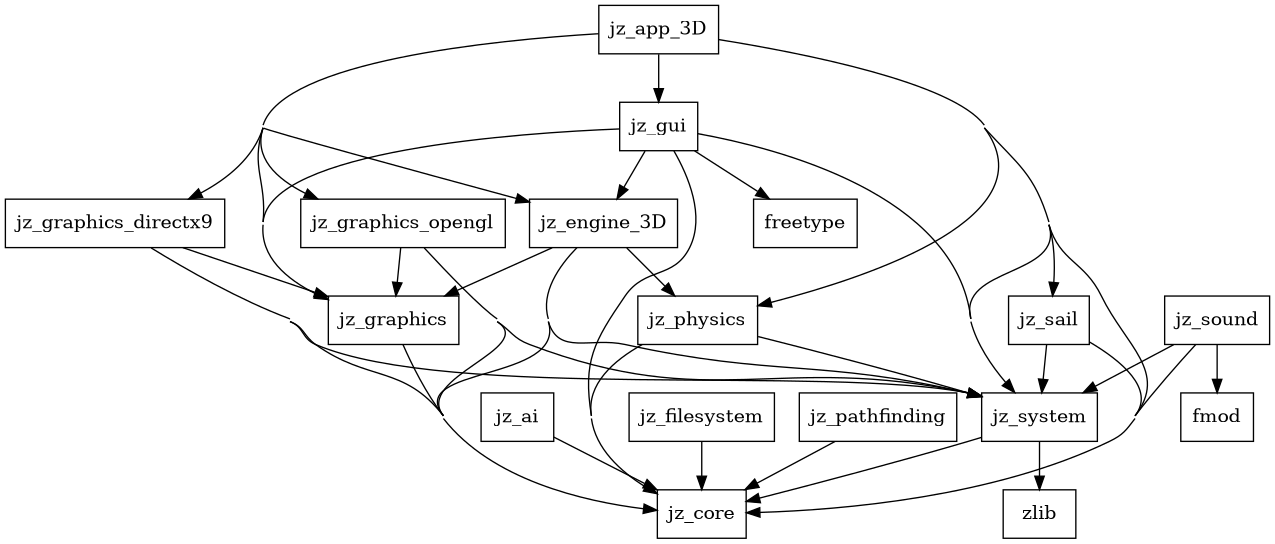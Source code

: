 digraph jz
{
    node [shape = box];
	compound = true;
	concentrate = true;
	size="8.5,11";

    jz_ai -> jz_core;

    jz_app_3D -> jz_core;
    jz_app_3D -> jz_engine_3D;
    jz_app_3D -> jz_graphics;
    jz_app_3D -> jz_graphics_directx9;
	jz_app_3D -> jz_graphics_opengl;
	jz_app_3D -> jz_gui;
    jz_app_3D -> jz_physics;
    jz_app_3D -> jz_sail;
    jz_app_3D -> jz_system;

    jz_engine_3D -> jz_core;
    jz_engine_3D -> jz_graphics;
    jz_engine_3D -> jz_physics;
    jz_engine_3D -> jz_system;

    jz_filesystem -> jz_core;

    jz_graphics -> jz_core;

    jz_graphics_directx9 -> jz_core;
    jz_graphics_directx9 -> jz_graphics;
    jz_graphics_directx9 -> jz_system;

    jz_graphics_opengl -> jz_core;
    jz_graphics_opengl -> jz_graphics;
    jz_graphics_opengl -> jz_system;
	
	jz_gui -> freetype;
	jz_gui -> jz_core;
	jz_gui -> jz_engine_3D;
	jz_gui -> jz_graphics;
	jz_gui -> jz_system;

    jz_pathfinding -> jz_core;

    jz_physics -> jz_core;
    jz_physics -> jz_system;

    jz_sail -> jz_core;
    jz_sail -> jz_system;

	jz_sound -> fmod;
    jz_sound -> jz_core;
    jz_sound -> jz_system;

    jz_system -> jz_core;
	jz_system -> zlib;
}